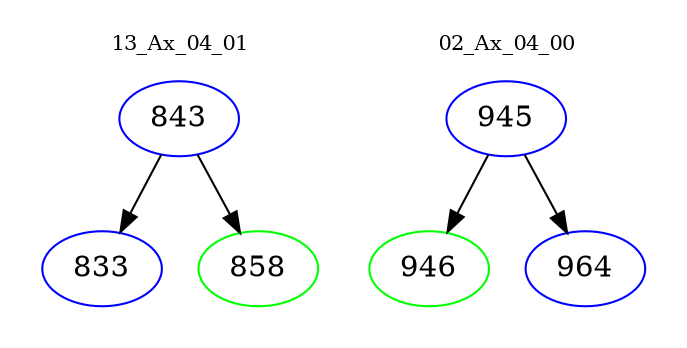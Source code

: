 digraph{
subgraph cluster_0 {
color = white
label = "13_Ax_04_01";
fontsize=10;
T0_843 [label="843", color="blue"]
T0_843 -> T0_833 [color="black"]
T0_833 [label="833", color="blue"]
T0_843 -> T0_858 [color="black"]
T0_858 [label="858", color="green"]
}
subgraph cluster_1 {
color = white
label = "02_Ax_04_00";
fontsize=10;
T1_945 [label="945", color="blue"]
T1_945 -> T1_946 [color="black"]
T1_946 [label="946", color="green"]
T1_945 -> T1_964 [color="black"]
T1_964 [label="964", color="blue"]
}
}
